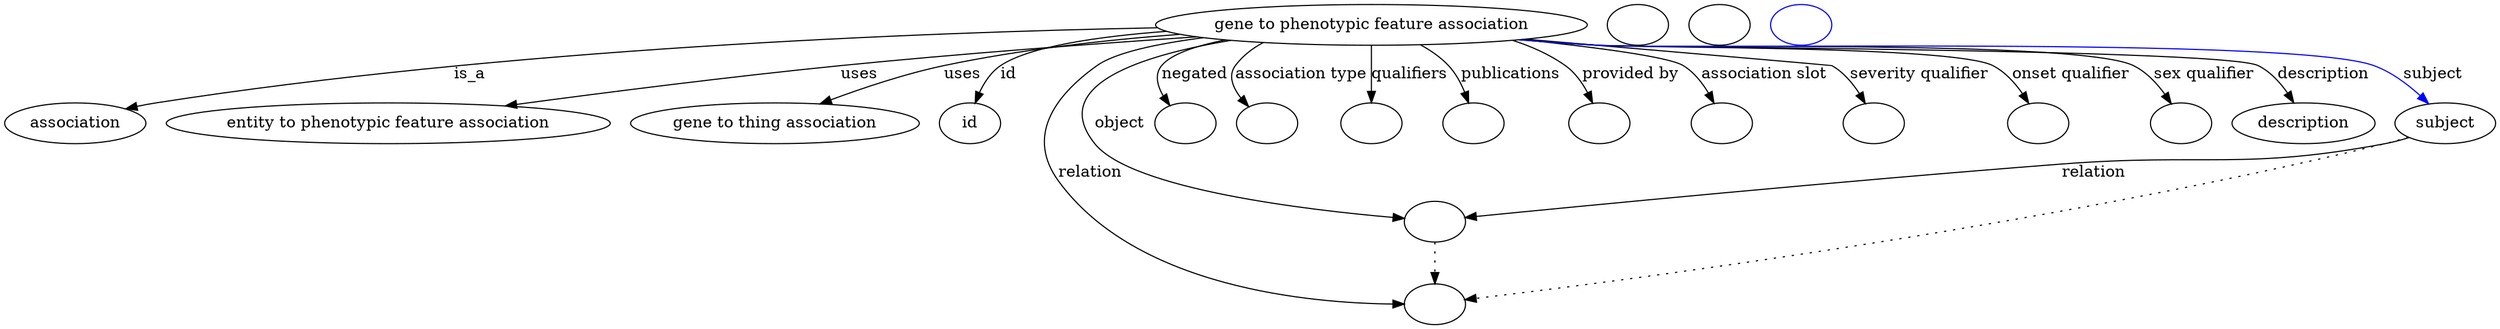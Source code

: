 digraph {
	graph [bb="0,0,1806.6,281"];
	node [label="\N"];
	"gene to phenotypic feature association"	 [height=0.5,
		label="gene to phenotypic feature association",
		pos="991.4,263",
		width=4.046];
	association	 [height=0.5,
		pos="49.402,177",
		width=1.3723];
	"gene to phenotypic feature association" -> association	 [label=is_a,
		lp="395.68,220",
		pos="e,85.612,189.33 855.82,256.4 644.81,245.48 247.62,222.15 108.4,195 104.2,194.18 99.88,193.18 95.571,192.07"];
	"entity to phenotypic feature association"	 [height=0.5,
		pos="266.4,177",
		width=4.1417];
	"gene to phenotypic feature association" -> "entity to phenotypic feature association"	 [label=uses,
		lp="603.46,220",
		pos="e,352.39,191.74 865.94,253.75 786.98,247.43 683.02,238.17 591.29,227 514.13,217.6 427.1,204.05 362.55,193.42"];
	"gene to thing association"	 [height=0.5,
		pos="531.4,177",
		width=2.7163];
	"gene to phenotypic feature association" -> "gene to thing association"	 [label=uses,
		lp="675.46,220",
		pos="e,568.13,193.8 857.18,255.98 797.25,250.88 726.11,242.1 663.29,227 633.94,219.95 602.28,208.1 577.34,197.7"];
	id	 [height=0.5,
		pos="674.4,177",
		width=0.75];
	"gene to phenotypic feature association" -> id	 [color=black,
		label=id,
		lp="710.85,220",
		pos="e,680.43,194.71 853.59,257.04 792.76,252.14 729.44,243.22 704.51,227 696.03,221.48 689.58,212.66 684.87,203.95",
		style=solid];
	relation	 [color=black,
		height=0.5,
		label="",
		pos="1026.4,18",
		width=0.75];
	"gene to phenotypic feature association" -> relation	 [color=black,
		label=relation,
		lp="786.78,134",
		pos="e,999.25,19.885 882.49,250.98 844.71,245.2 807.92,237.27 792.4,227 753.93,201.55 739.05,165.38 764.64,127 815.27,51.079 929.82,27.956 \
989.18,20.976",
		style=solid];
	object	 [color=black,
		height=0.5,
		label="",
		pos="1026.4,91",
		width=0.75];
	"gene to phenotypic feature association" -> object	 [color=black,
		label=object,
		lp="801.51,177",
		pos="e,999.63,94.461 896.54,249.24 825.91,234.83 747.54,207.36 784.19,159 809.01,126.26 928.14,104.92 989.58,95.902",
		style=solid];
	negated	 [color=black,
		height=0.5,
		label="",
		pos="854.4,177",
		width=0.75];
	"gene to phenotypic feature association" -> negated	 [color=black,
		label=negated,
		lp="871.17,220",
		pos="e,846.78,194.43 899.75,249.01 876.52,243.52 856.08,236.26 848.87,227 843.89,220.6 843.25,212.27 844.45,204.25",
		style=solid];
	"association type"	 [color=black,
		height=0.5,
		label="",
		pos="926.4,177",
		width=0.75];
	"gene to phenotypic feature association" -> "association type"	 [color=black,
		label="association type",
		lp="944.31,220",
		pos="e,909.61,191.43 933.45,246.41 917.5,240.62 903.28,233.84 898.59,227 892.58,218.22 896.47,208.02 903.04,199.14",
		style=solid];
	qualifiers	 [color=black,
		height=0.5,
		label="",
		pos="998.4,177",
		width=0.75];
	"gene to phenotypic feature association" -> qualifiers	 [color=black,
		label=qualifiers,
		lp="1018.5,220",
		pos="e,994.83,194.88 991.07,244.91 991.07,235.4 991.32,223.55 992.3,213 992.54,210.4 992.86,207.71 993.23,205.03",
		style=solid];
	publications	 [color=black,
		height=0.5,
		label="",
		pos="1070.4,177",
		width=0.75];
	"gene to phenotypic feature association" -> publications	 [color=black,
		label=publications,
		lp="1088.6,220",
		pos="e,1063.8,194.51 1022.9,245.35 1030.5,240.11 1038.3,233.9 1044.4,227 1050.5,220.17 1055.6,211.66 1059.6,203.62",
		style=solid];
	"provided by"	 [color=black,
		height=0.5,
		label="",
		pos="1157.4,177",
		width=0.75];
	"gene to phenotypic feature association" -> "provided by"	 [color=black,
		label="provided by",
		lp="1174,220",
		pos="e,1150.5,194.69 1068,247.68 1092.8,241.65 1116.4,234.41 1126.4,227 1134.5,221.01 1140.9,212.24 1145.8,203.71",
		style=solid];
	"association slot"	 [color=black,
		height=0.5,
		label="",
		pos="1247.4,177",
		width=0.75];
	"gene to phenotypic feature association" -> "association slot"	 [color=black,
		label="association slot",
		lp="1269.4,220",
		pos="e,1239.2,194.61 1092.6,250.02 1145.2,242.63 1200.8,233.56 1211.4,227 1220.7,221.26 1228.3,212.15 1234.1,203.28",
		style=solid];
	"severity qualifier"	 [color=black,
		height=0.5,
		label="",
		pos="1356.4,177",
		width=0.75];
	"gene to phenotypic feature association" -> "severity qualifier"	 [color=black,
		label="severity qualifier",
		lp="1380.6,220",
		pos="e,1347.3,194.38 1097.3,250.56 1113.7,248.67 1130.5,246.76 1146.4,245 1184.2,240.81 1283.1,245.24 1316.4,227 1326.6,221.42 1335.1,\
212.05 1341.7,202.93",
		style=solid];
	"onset qualifier"	 [color=black,
		height=0.5,
		label="",
		pos="1473.4,177",
		width=0.75];
	"gene to phenotypic feature association" -> "onset qualifier"	 [color=black,
		label="onset qualifier",
		lp="1490.3,220",
		pos="e,1464.1,194.09 1094.7,250.24 1112,248.33 1129.7,246.5 1146.4,245 1209.6,239.34 1374.8,255.6 1431.4,227 1442.2,221.52 1451.4,211.87 \
1458.3,202.49",
		style=solid];
	"sex qualifier"	 [color=black,
		height=0.5,
		label="",
		pos="1574.4,177",
		width=0.75];
	"gene to phenotypic feature association" -> "sex qualifier"	 [color=black,
		label="sex qualifier",
		lp="1586.8,220",
		pos="e,1565.7,194.14 1093.4,250.13 1111.1,248.2 1129.3,246.39 1146.4,245 1189.4,241.51 1495.9,246.59 1534.4,227 1545,221.59 1553.8,211.95 \
1560.3,202.56",
		style=solid];
	description	 [height=0.5,
		pos="1668.4,177",
		width=1.3723];
	"gene to phenotypic feature association" -> description	 [color=black,
		label=description,
		lp="1674.5,220",
		pos="e,1658.5,194.7 1093,250.05 1110.8,248.11 1129.1,246.33 1146.4,245 1199.5,240.93 1577.4,250.12 1625.4,227 1636.3,221.75 1645.5,212.32 \
1652.6,203.05",
		style=solid];
	subject	 [height=0.5,
		pos="1771.4,177",
		width=0.97656];
	"gene to phenotypic feature association" -> subject	 [color=blue,
		label=subject,
		lp="1753.2,220",
		pos="e,1756.4,193.85 1092.6,250.01 1110.5,248.07 1129,246.29 1146.4,245 1208.8,240.39 1650.7,248.77 1709.4,227 1724.2,221.5 1738.2,210.95 \
1749.1,200.95",
		style=solid];
	association_id	 [color=black,
		height=0.5,
		label="",
		pos="1182.4,263",
		width=0.75];
	object -> relation	 [pos="e,1026.4,36.09 1026.4,72.955 1026.4,64.883 1026.4,55.176 1026.4,46.182",
		style=dotted];
	"entity to phenotypic feature association description"	 [color=black,
		height=0.5,
		label="",
		pos="1254.4,263",
		width=0.75];
	subject -> relation	 [pos="e,1052.9,21.56 1744.6,165.34 1738.6,163.03 1732.4,160.78 1726.4,159 1477.7,84.891 1167.7,37.709 1062.9,22.964",
		style=dotted];
	subject -> object	 [label=relation,
		lp="1510.8,134",
		pos="e,1053.2,94.205 1745.2,164.96 1739.1,162.62 1732.6,160.45 1726.4,159 1623.2,135.04 1594.2,150.7 1488.6,141 1330.3,126.45 1142,104.69 \
1063.5,95.426"];
	"gene to phenotypic feature association subject"	 [color=blue,
		height=0.5,
		label="",
		pos="1326.4,263",
		width=0.75];
}
